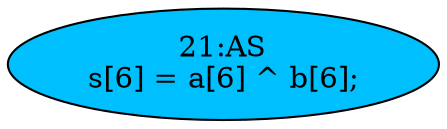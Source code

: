 strict digraph "" {
	node [label="\N"];
	"21:AS"	[ast="<pyverilog.vparser.ast.Assign object at 0x7f5d734f8e50>",
		def_var="['s']",
		fillcolor=deepskyblue,
		label="21:AS
s[6] = a[6] ^ b[6];",
		statements="[]",
		style=filled,
		typ=Assign,
		use_var="['a', 'b']"];
}
